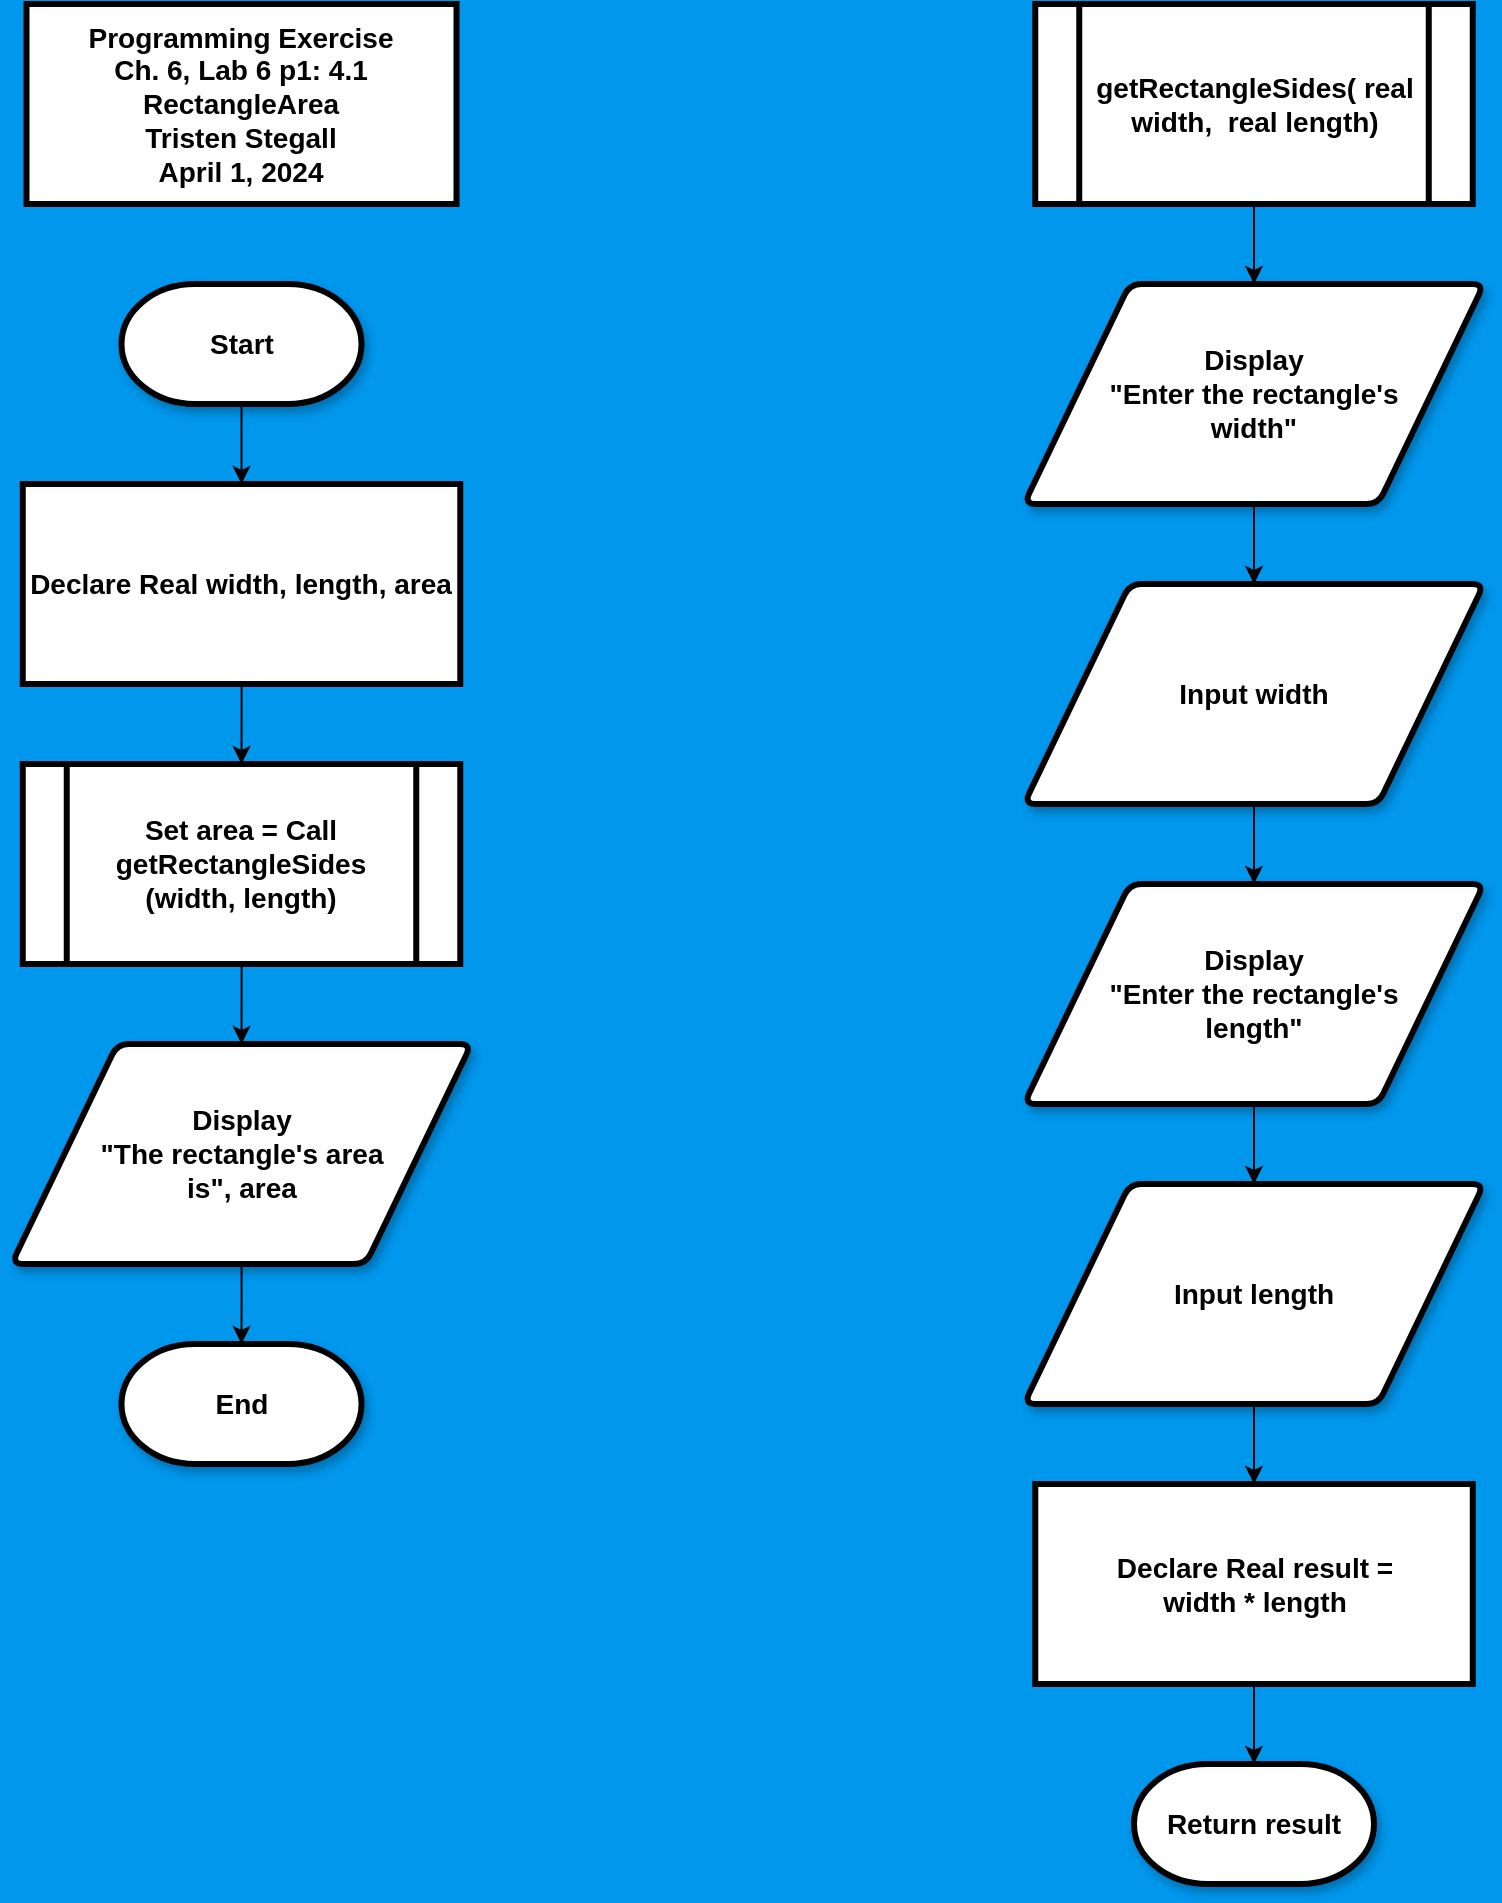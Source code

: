 <mxfile version="24.2.1" type="github">
  <diagram name="Page-1" id="9A1bHTO3gvdUHO-Hka54">
    <mxGraphModel dx="1434" dy="737" grid="1" gridSize="10" guides="1" tooltips="1" connect="1" arrows="1" fold="1" page="1" pageScale="1" pageWidth="850" pageHeight="1100" background="#0097ED" math="0" shadow="0">
      <root>
        <mxCell id="0" />
        <mxCell id="1" parent="0" />
        <mxCell id="ut_Y9sSOxCHwD-0WXniP-1" value="&lt;div&gt;&lt;span style=&quot;font-size: 14px&quot;&gt;&lt;b&gt;Programming Exercise&lt;/b&gt;&lt;/span&gt;&lt;/div&gt;&lt;div&gt;&lt;span style=&quot;font-size: 14px&quot;&gt;&lt;b&gt;Ch. 6, Lab 6 p1: 4.1&lt;br&gt;RectangleArea&lt;br&gt;&lt;/b&gt;&lt;/span&gt;&lt;/div&gt;&lt;div&gt;&lt;span style=&quot;font-size: 14px&quot;&gt;&lt;/span&gt;&lt;/div&gt;&lt;span style=&quot;font-size: 14px&quot;&gt;&lt;b&gt;Tristen Stegall&lt;br&gt;April 1, 2024&lt;br&gt;&lt;/b&gt;&lt;/span&gt;" style="rounded=0;whiteSpace=wrap;html=1;strokeWidth=3;fillColor=#FFFFFF;strokeColor=#000000;fontColor=#000000;fillStyle=auto;" parent="1" vertex="1">
          <mxGeometry x="41.25" y="40" width="215" height="100" as="geometry" />
        </mxCell>
        <mxCell id="ut_Y9sSOxCHwD-0WXniP-7" style="edgeStyle=orthogonalEdgeStyle;rounded=0;orthogonalLoop=1;jettySize=auto;html=1;entryX=0.5;entryY=0;entryDx=0;entryDy=0;" parent="1" source="ut_Y9sSOxCHwD-0WXniP-2" target="ut_Y9sSOxCHwD-0WXniP-3" edge="1">
          <mxGeometry relative="1" as="geometry" />
        </mxCell>
        <mxCell id="ut_Y9sSOxCHwD-0WXniP-2" value="&lt;font style=&quot;font-size: 14px&quot;&gt;&lt;b&gt;Start&lt;/b&gt;&lt;/font&gt;" style="strokeWidth=3;html=1;shape=mxgraph.flowchart.terminator;whiteSpace=wrap;shadow=1;strokeColor=#000000;fontColor=#000000;fillColor=#FFFFFF;" parent="1" vertex="1">
          <mxGeometry x="88.75" y="180" width="120" height="60" as="geometry" />
        </mxCell>
        <mxCell id="ut_Y9sSOxCHwD-0WXniP-8" style="edgeStyle=orthogonalEdgeStyle;rounded=0;orthogonalLoop=1;jettySize=auto;html=1;entryX=0.5;entryY=0;entryDx=0;entryDy=0;" parent="1" source="ut_Y9sSOxCHwD-0WXniP-3" target="ut_Y9sSOxCHwD-0WXniP-4" edge="1">
          <mxGeometry relative="1" as="geometry" />
        </mxCell>
        <mxCell id="ut_Y9sSOxCHwD-0WXniP-3" value="&lt;div&gt;&lt;span style=&quot;font-size: 14px&quot;&gt;&lt;b&gt;Declare Real width, length, area&lt;br&gt;&lt;/b&gt;&lt;/span&gt;&lt;/div&gt;" style="rounded=0;whiteSpace=wrap;html=1;strokeWidth=3;strokeColor=#000000;fontColor=#000000;fillColor=#FFFFFF;" parent="1" vertex="1">
          <mxGeometry x="39.38" y="280" width="218.75" height="100" as="geometry" />
        </mxCell>
        <mxCell id="ut_Y9sSOxCHwD-0WXniP-9" style="edgeStyle=orthogonalEdgeStyle;rounded=0;orthogonalLoop=1;jettySize=auto;html=1;entryX=0.5;entryY=0;entryDx=0;entryDy=0;" parent="1" source="ut_Y9sSOxCHwD-0WXniP-4" target="ut_Y9sSOxCHwD-0WXniP-6" edge="1">
          <mxGeometry relative="1" as="geometry" />
        </mxCell>
        <mxCell id="ut_Y9sSOxCHwD-0WXniP-4" value="&lt;div&gt;Set area = Call getRectangleSides&lt;/div&gt;&lt;div&gt;(width, length)&lt;/div&gt;" style="shape=process;whiteSpace=wrap;html=1;backgroundOutline=1;strokeWidth=3;fontStyle=1;fontSize=14;" parent="1" vertex="1">
          <mxGeometry x="39.38" y="420" width="218.75" height="100" as="geometry" />
        </mxCell>
        <mxCell id="ut_Y9sSOxCHwD-0WXniP-5" value="&lt;font style=&quot;font-size: 14px&quot;&gt;&lt;b&gt;End&lt;/b&gt;&lt;/font&gt;" style="strokeWidth=3;html=1;shape=mxgraph.flowchart.terminator;whiteSpace=wrap;shadow=1;strokeColor=#000000;fontColor=#000000;fillColor=#FFFFFF;" parent="1" vertex="1">
          <mxGeometry x="88.75" y="710" width="120" height="60" as="geometry" />
        </mxCell>
        <mxCell id="ut_Y9sSOxCHwD-0WXniP-6" value="&lt;div&gt;&lt;font style=&quot;font-size: 14px&quot;&gt;&lt;b&gt;Display&lt;/b&gt;&lt;/font&gt;&lt;/div&gt;&lt;div&gt;&lt;font style=&quot;font-size: 14px&quot;&gt;&lt;b&gt;&quot;The rectangle&#39;s area&lt;/b&gt;&lt;/font&gt;&lt;/div&gt;&lt;div&gt;&lt;font style=&quot;font-size: 14px&quot;&gt;&lt;b&gt;is&quot;, area&lt;br&gt;&lt;/b&gt;&lt;/font&gt;&lt;/div&gt;" style="shape=parallelogram;html=1;strokeWidth=3;perimeter=parallelogramPerimeter;whiteSpace=wrap;rounded=1;arcSize=12;size=0.23;shadow=1;strokeColor=#000000;fontColor=#000000;fillColor=#FFFFFF;" parent="1" vertex="1">
          <mxGeometry x="33.76" y="560" width="230" height="110" as="geometry" />
        </mxCell>
        <mxCell id="ut_Y9sSOxCHwD-0WXniP-10" style="edgeStyle=orthogonalEdgeStyle;rounded=0;orthogonalLoop=1;jettySize=auto;html=1;entryX=0.5;entryY=0;entryDx=0;entryDy=0;entryPerimeter=0;" parent="1" source="ut_Y9sSOxCHwD-0WXniP-6" target="ut_Y9sSOxCHwD-0WXniP-5" edge="1">
          <mxGeometry relative="1" as="geometry" />
        </mxCell>
        <mxCell id="ut_Y9sSOxCHwD-0WXniP-18" style="edgeStyle=orthogonalEdgeStyle;rounded=0;orthogonalLoop=1;jettySize=auto;html=1;entryX=0.5;entryY=0;entryDx=0;entryDy=0;" parent="1" source="ut_Y9sSOxCHwD-0WXniP-11" target="ut_Y9sSOxCHwD-0WXniP-12" edge="1">
          <mxGeometry relative="1" as="geometry" />
        </mxCell>
        <mxCell id="ut_Y9sSOxCHwD-0WXniP-11" value="&lt;div&gt;getRectangleSides( real width,&amp;nbsp; real length)&lt;/div&gt;" style="shape=process;whiteSpace=wrap;html=1;backgroundOutline=1;strokeWidth=3;fontStyle=1;fontSize=14;" parent="1" vertex="1">
          <mxGeometry x="545.63" y="40" width="218.75" height="100" as="geometry" />
        </mxCell>
        <mxCell id="ut_Y9sSOxCHwD-0WXniP-19" style="edgeStyle=orthogonalEdgeStyle;rounded=0;orthogonalLoop=1;jettySize=auto;html=1;entryX=0.5;entryY=0;entryDx=0;entryDy=0;" parent="1" source="ut_Y9sSOxCHwD-0WXniP-12" target="ut_Y9sSOxCHwD-0WXniP-13" edge="1">
          <mxGeometry relative="1" as="geometry" />
        </mxCell>
        <mxCell id="ut_Y9sSOxCHwD-0WXniP-12" value="&lt;div&gt;&lt;font style=&quot;font-size: 14px&quot;&gt;&lt;b&gt;Display&lt;/b&gt;&lt;/font&gt;&lt;/div&gt;&lt;div&gt;&lt;font style=&quot;font-size: 14px&quot;&gt;&lt;b&gt;&quot;Enter the rectangle&#39;s&lt;/b&gt;&lt;/font&gt;&lt;/div&gt;&lt;div&gt;&lt;font style=&quot;font-size: 14px&quot;&gt;&lt;b&gt;width&quot;&lt;br&gt;&lt;/b&gt;&lt;/font&gt;&lt;/div&gt;" style="shape=parallelogram;html=1;strokeWidth=3;perimeter=parallelogramPerimeter;whiteSpace=wrap;rounded=1;arcSize=12;size=0.23;shadow=1;strokeColor=#000000;fontColor=#000000;fillColor=#FFFFFF;" parent="1" vertex="1">
          <mxGeometry x="540.01" y="180" width="230" height="110" as="geometry" />
        </mxCell>
        <mxCell id="ut_Y9sSOxCHwD-0WXniP-20" style="edgeStyle=orthogonalEdgeStyle;rounded=0;orthogonalLoop=1;jettySize=auto;html=1;entryX=0.5;entryY=0;entryDx=0;entryDy=0;" parent="1" source="ut_Y9sSOxCHwD-0WXniP-13" target="ut_Y9sSOxCHwD-0WXniP-14" edge="1">
          <mxGeometry relative="1" as="geometry" />
        </mxCell>
        <mxCell id="ut_Y9sSOxCHwD-0WXniP-13" value="Input width" style="shape=parallelogram;html=1;strokeWidth=3;perimeter=parallelogramPerimeter;whiteSpace=wrap;rounded=1;arcSize=12;size=0.23;shadow=1;strokeColor=#000000;fontColor=#000000;fillColor=#FFFFFF;fontSize=14;fontStyle=1" parent="1" vertex="1">
          <mxGeometry x="540.01" y="330" width="230" height="110" as="geometry" />
        </mxCell>
        <mxCell id="ut_Y9sSOxCHwD-0WXniP-21" style="edgeStyle=orthogonalEdgeStyle;rounded=0;orthogonalLoop=1;jettySize=auto;html=1;entryX=0.5;entryY=0;entryDx=0;entryDy=0;" parent="1" source="ut_Y9sSOxCHwD-0WXniP-14" target="ut_Y9sSOxCHwD-0WXniP-15" edge="1">
          <mxGeometry relative="1" as="geometry" />
        </mxCell>
        <mxCell id="ut_Y9sSOxCHwD-0WXniP-14" value="&lt;div&gt;&lt;font style=&quot;font-size: 14px&quot;&gt;&lt;span&gt;Display&lt;/span&gt;&lt;/font&gt;&lt;/div&gt;&lt;div&gt;&lt;font style=&quot;font-size: 14px&quot;&gt;&lt;span&gt;&quot;Enter the rectangle&#39;s&lt;/span&gt;&lt;/font&gt;&lt;/div&gt;&lt;div&gt;&lt;font style=&quot;font-size: 14px&quot;&gt;&lt;span&gt;length&quot;&lt;br&gt;&lt;/span&gt;&lt;/font&gt;&lt;/div&gt;" style="shape=parallelogram;html=1;strokeWidth=3;perimeter=parallelogramPerimeter;whiteSpace=wrap;rounded=1;arcSize=12;size=0.23;shadow=1;strokeColor=#000000;fontColor=#000000;fillColor=#FFFFFF;fontSize=14;fontStyle=1" parent="1" vertex="1">
          <mxGeometry x="540" y="480" width="230" height="110" as="geometry" />
        </mxCell>
        <mxCell id="ut_Y9sSOxCHwD-0WXniP-25" style="edgeStyle=orthogonalEdgeStyle;rounded=0;orthogonalLoop=1;jettySize=auto;html=1;" parent="1" source="ut_Y9sSOxCHwD-0WXniP-15" target="ut_Y9sSOxCHwD-0WXniP-24" edge="1">
          <mxGeometry relative="1" as="geometry" />
        </mxCell>
        <mxCell id="ut_Y9sSOxCHwD-0WXniP-15" value="Input length" style="shape=parallelogram;html=1;strokeWidth=3;perimeter=parallelogramPerimeter;whiteSpace=wrap;rounded=1;arcSize=12;size=0.23;shadow=1;strokeColor=#000000;fontColor=#000000;fillColor=#FFFFFF;fontSize=14;fontStyle=1" parent="1" vertex="1">
          <mxGeometry x="540" y="630" width="230" height="110" as="geometry" />
        </mxCell>
        <mxCell id="ut_Y9sSOxCHwD-0WXniP-16" value="Return result" style="strokeWidth=3;html=1;shape=mxgraph.flowchart.terminator;whiteSpace=wrap;shadow=1;strokeColor=#000000;fontColor=#000000;fillColor=#FFFFFF;fontStyle=1;fontSize=14;" parent="1" vertex="1">
          <mxGeometry x="595" y="920" width="120" height="60" as="geometry" />
        </mxCell>
        <mxCell id="ut_Y9sSOxCHwD-0WXniP-24" value="&lt;div&gt;&lt;span style=&quot;font-size: 14px&quot;&gt;&lt;b&gt;Declare Real result =&lt;/b&gt;&lt;/span&gt;&lt;/div&gt;&lt;div&gt;&lt;span style=&quot;font-size: 14px&quot;&gt;&lt;b&gt;width * length&lt;br&gt;&lt;/b&gt;&lt;/span&gt;&lt;/div&gt;" style="rounded=0;whiteSpace=wrap;html=1;strokeWidth=3;strokeColor=#000000;fontColor=#000000;fillColor=#FFFFFF;" parent="1" vertex="1">
          <mxGeometry x="545.64" y="780" width="218.75" height="100" as="geometry" />
        </mxCell>
        <mxCell id="ut_Y9sSOxCHwD-0WXniP-27" style="edgeStyle=orthogonalEdgeStyle;rounded=0;orthogonalLoop=1;jettySize=auto;html=1;entryX=0.5;entryY=0;entryDx=0;entryDy=0;entryPerimeter=0;" parent="1" source="ut_Y9sSOxCHwD-0WXniP-24" target="ut_Y9sSOxCHwD-0WXniP-16" edge="1">
          <mxGeometry relative="1" as="geometry" />
        </mxCell>
      </root>
    </mxGraphModel>
  </diagram>
</mxfile>
